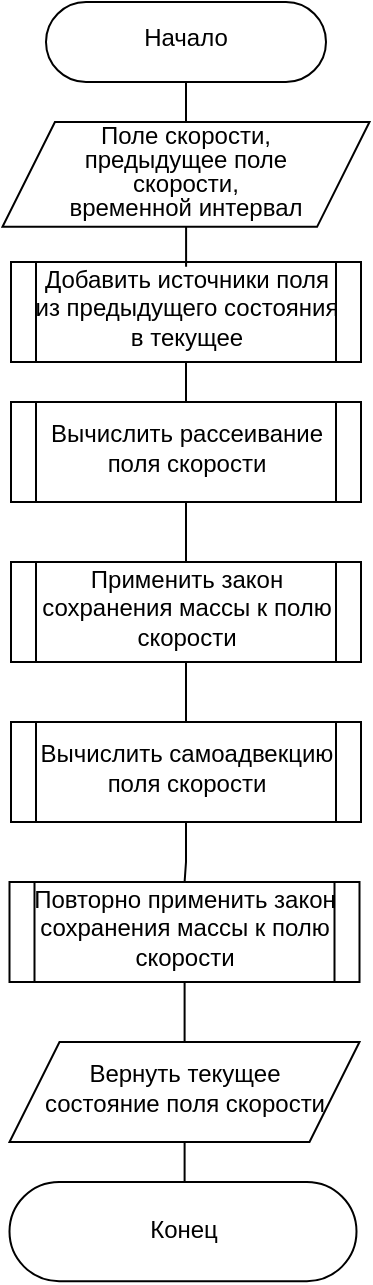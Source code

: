 <mxfile version="24.7.17">
  <diagram id="C5RBs43oDa-KdzZeNtuy" name="Page-1">
    <mxGraphModel dx="1364" dy="843" grid="1" gridSize="10" guides="1" tooltips="1" connect="1" arrows="1" fold="1" page="1" pageScale="1" pageWidth="827" pageHeight="1169" math="0" shadow="0">
      <root>
        <mxCell id="WIyWlLk6GJQsqaUBKTNV-0" />
        <mxCell id="WIyWlLk6GJQsqaUBKTNV-1" parent="WIyWlLk6GJQsqaUBKTNV-0" />
        <mxCell id="cPOIG49AnO2-5qI8auTJ-0" value="" style="edgeStyle=orthogonalEdgeStyle;rounded=0;orthogonalLoop=1;jettySize=auto;html=1;endArrow=none;endFill=0;fontFamily=Helvetica;fontSize=12;" parent="WIyWlLk6GJQsqaUBKTNV-1" source="cPOIG49AnO2-5qI8auTJ-1" target="cPOIG49AnO2-5qI8auTJ-3" edge="1">
          <mxGeometry relative="1" as="geometry" />
        </mxCell>
        <mxCell id="cPOIG49AnO2-5qI8auTJ-1" value="Начало" style="shape=stencil(vZXxboMgEMafhj9dUNwDLG57j9NelRTBIKv27YegWdHq1s3OmJD7Dn/3nZyRsKytoEGSUAk1EvZKkiTHkku7WrHySkp92PkwnmJoGyyMF8+gOeQCfaY1Wp2w4wczIrisUHMzZNkboS92z3CzrFBSWghXsg0yV3kLAy7ts7T3sLH8JYgay6/RoB5NepUk7z/HPj0/Bhw/yG+Indzv7nc/cOg4ftTB7QaOf49lmVXWhptlORSnUqsPebhp5siFKJRQ2oZ+dbVIwuh4bTfTwPDhLRJTulZn/OpydizpJntCgC5WCWOkZ1l9CWMBusTIgqKjgDJ4m22H2CzlPoKet5FWBoaXGlTbtiu4vOo4vm34jo7nhPQPPdN/6fmuU3bTuxgip65Mrp1ZpfGbkfa/hY2qqxtc6UUFp/o/mBM+AQ==);whiteSpace=wrap;html=1;aspect=fixed;fontFamily=Helvetica;fontSize=12;spacingBottom=4;" parent="WIyWlLk6GJQsqaUBKTNV-1" vertex="1">
          <mxGeometry x="354" y="50" width="140" height="40" as="geometry" />
        </mxCell>
        <mxCell id="cPOIG49AnO2-5qI8auTJ-2" value="" style="edgeStyle=orthogonalEdgeStyle;rounded=0;orthogonalLoop=1;jettySize=auto;html=1;entryX=0.5;entryY=0;entryDx=0;entryDy=0;endArrow=none;endFill=0;fontFamily=Helvetica;fontSize=12;" parent="WIyWlLk6GJQsqaUBKTNV-1" source="cPOIG49AnO2-5qI8auTJ-3" target="cPOIG49AnO2-5qI8auTJ-5" edge="1">
          <mxGeometry relative="1" as="geometry">
            <mxPoint x="424" y="180" as="targetPoint" />
          </mxGeometry>
        </mxCell>
        <mxCell id="cPOIG49AnO2-5qI8auTJ-3" value="&lt;p style=&quot;line-height: 1; font-size: 12px;&quot;&gt;Поле скорости, &lt;br style=&quot;font-size: 12px;&quot;&gt;предыдущее поле &lt;br&gt;скорости, &lt;br&gt;временной&amp;nbsp;интервал&lt;/p&gt;" style="shape=stencil(tZRtboQgEIZPw99GYXuAxrb3mMXZShbBAN1tb78jaLvWjzZWjQmZd/CZF0ZgovAVNMh4ZqBGJp4Z5yUEoIG0KgmHLIXXFOZ9DL5BGZJ4AafgqDFlfHD2jFdVhg6hTIVOhTYrXlj2RHPaVxTSGkMQZY0fZO7yBANl6NvsI8G68p+DqCF+jQFdZzKpjL/+HfvwuA8438nvENu739zvduCh43yvxm0GztdjRUHK3M8tiiPI85uz76acNHNSWkurraMwjbEW4yLrnuXFNNAevFGiT9f2gt+rnD5P0+ieoJW5I3zdCP9A/HBxWMFYQ5DaelzYSdJHmxnVmQ5S76zDX1qbrseFqrMTYulRhaimizwKNw==);whiteSpace=wrap;html=1;aspect=fixed;fontFamily=Helvetica;fontSize=12;spacingBottom=4;" parent="WIyWlLk6GJQsqaUBKTNV-1" vertex="1">
          <mxGeometry x="332.25" y="110" width="183.5" height="52.43" as="geometry" />
        </mxCell>
        <mxCell id="cPOIG49AnO2-5qI8auTJ-4" value="" style="edgeStyle=orthogonalEdgeStyle;rounded=0;orthogonalLoop=1;jettySize=auto;html=1;endArrow=none;endFill=0;fontFamily=Helvetica;fontSize=12;" parent="WIyWlLk6GJQsqaUBKTNV-1" source="cPOIG49AnO2-5qI8auTJ-5" target="cPOIG49AnO2-5qI8auTJ-7" edge="1">
          <mxGeometry relative="1" as="geometry" />
        </mxCell>
        <mxCell id="cPOIG49AnO2-5qI8auTJ-5" value="Добавить источники поля из предыдущего состояния в текущее" style="shape=stencil(tVVRboQgED0Nvw1Ce4DGtvdg2Wkli0CA7ra37wiSrFHcdqvGxMx78uYN4yDhbeiEA8KoET0Q/kIYcx6ctxJCwACZLsOPNIeXHDYlFsGBjBk8C6/EQUNmQvT2BBd1jKOEMh14FQeWvxL6jO8MN2+lNQZFlDVhwlzxKCaUwbX0K4uN6b8nkUP9HiL40WRGCXv7vezD0z7CzU5+p7LF/eZ+txOeOm72atxmws39srxFpPZx8/Yg5OnD209zXDTzrrSWVluPYX6mXIRxOl7rxTgxDN6MKLQfxnZ9nG6Mfi0x4rPcCa0UjKVaDzd2Ip8m95fb2zNcNXWx3mXpoqCVqSus70nFBP+/C/4XG8utKVx1h9OyWYsSmn8fCfgB);whiteSpace=wrap;html=1;aspect=fixed;fontFamily=Helvetica;fontSize=12;spacingBottom=4;rounded=0;shadow=0;sketch=0;spacingLeft=10;spacingRight=10;" parent="WIyWlLk6GJQsqaUBKTNV-1" vertex="1">
          <mxGeometry x="336.5" y="180" width="175" height="50" as="geometry" />
        </mxCell>
        <mxCell id="2L6VOudnbuny_6zwxmm7-2" value="" style="edgeStyle=orthogonalEdgeStyle;rounded=0;orthogonalLoop=1;jettySize=auto;html=1;endArrow=none;endFill=0;fontSize=12;" parent="WIyWlLk6GJQsqaUBKTNV-1" source="cPOIG49AnO2-5qI8auTJ-7" target="2L6VOudnbuny_6zwxmm7-1" edge="1">
          <mxGeometry relative="1" as="geometry" />
        </mxCell>
        <mxCell id="cPOIG49AnO2-5qI8auTJ-7" value="Вычислить рассеивание поля скорости" style="shape=stencil(tVVRboQgED0Nvw1Ce4DGtvdg2Wkli0CA7ra37wiSrFHcdqvGxMx78uYN4yDhbeiEA8KoET0Q/kIYcx6ctxJCwACZLsOPNIeXHDYlFsGBjBk8C6/EQUNmQvT2BBd1jKOEMh14FQeWvxL6jO8MN2+lNQZFlDVhwlzxKCaUwbX0K4uN6b8nkUP9HiL40WRGCXv7vezD0z7CzU5+p7LF/eZ+txOeOm72atxmws39srxFpPZx8/Yg5OnD209zXDTzrrSWVluPYX6mXIRxOl7rxTgxDN6MKLQfxnZ9nG6Mfi0x4rPcCa0UjKVaDzd2Ip8m95fb2zNcNXWx3mXpoqCVqSus70nFBP+/C/4XG8utKVx1h9OyWYsSmn8fCfgB);whiteSpace=wrap;html=1;aspect=fixed;fontFamily=Helvetica;fontSize=12;spacingBottom=4;rounded=0;shadow=0;sketch=0;spacingLeft=10;spacingRight=10;" parent="WIyWlLk6GJQsqaUBKTNV-1" vertex="1">
          <mxGeometry x="336.5" y="250" width="175" height="50" as="geometry" />
        </mxCell>
        <mxCell id="2L6VOudnbuny_6zwxmm7-5" value="" style="edgeStyle=orthogonalEdgeStyle;rounded=0;orthogonalLoop=1;jettySize=auto;html=1;endArrow=none;endFill=0;fontSize=12;" parent="WIyWlLk6GJQsqaUBKTNV-1" source="cPOIG49AnO2-5qI8auTJ-9" target="2L6VOudnbuny_6zwxmm7-4" edge="1">
          <mxGeometry relative="1" as="geometry" />
        </mxCell>
        <mxCell id="cPOIG49AnO2-5qI8auTJ-9" value="Вычислить самоадвекцию поля скорости" style="shape=stencil(tVVRboQgED0Nvw1Ce4DGtvdg2Wkli0CA7ra37wiSrFHcdqvGxMx78uYN4yDhbeiEA8KoET0Q/kIYcx6ctxJCwACZLsOPNIeXHDYlFsGBjBk8C6/EQUNmQvT2BBd1jKOEMh14FQeWvxL6jO8MN2+lNQZFlDVhwlzxKCaUwbX0K4uN6b8nkUP9HiL40WRGCXv7vezD0z7CzU5+p7LF/eZ+txOeOm72atxmws39srxFpPZx8/Yg5OnD209zXDTzrrSWVluPYX6mXIRxOl7rxTgxDN6MKLQfxnZ9nG6Mfi0x4rPcCa0UjKVaDzd2Ip8m95fb2zNcNXWx3mXpoqCVqSus70nFBP+/C/4XG8utKVx1h9OyWYsSmn8fCfgB);whiteSpace=wrap;html=1;aspect=fixed;fontFamily=Helvetica;fontSize=12;spacingBottom=4;rounded=0;shadow=0;sketch=0;spacingLeft=10;spacingRight=10;" parent="WIyWlLk6GJQsqaUBKTNV-1" vertex="1">
          <mxGeometry x="336.5" y="410" width="175" height="50" as="geometry" />
        </mxCell>
        <mxCell id="cPOIG49AnO2-5qI8auTJ-10" value="&lt;p style=&quot;line-height: 1; font-size: 12px;&quot;&gt;Конец&lt;/p&gt;" style="shape=stencil(vZVhboMwDIVPk59MgbADTGy7h0tdiBoSFLJCb7+QgNZAYesGQwj07PD5mRhBWNaUUCNJqIQKCXslSYLyaK82VHqdUi9bL+NRQ1NjbnzwAprDQaDPNEarM7b8aAYElyVqbvoseyP0xa7pT5blSkoL4Uo2QeYmb2HApX2Wdh42lL8Gqrb8Cg3qwaSPkuT959in533A8U5+Q+zofnO/24FDx/FeG7cZOP49lmU2sjTcLDtAfi60+rBf2j0zJy5EroTSVvq7q0USRodjvZka+g9vlhjTlbrgV5eTbUlX2SMCdL5IGJSeZPU11AJ0gZEFRScBRfA2mxaxnoe7CDreRFoZ6F9qUG3druDypuP4vuEHOp4S0j/0TP+l54d22U3vbIhcdGFy7cwqjd+MtP8trFRdXOBKzyq4qP9/ucAn);whiteSpace=wrap;html=1;aspect=fixed;fontFamily=Helvetica;fontSize=12;spacingBottom=4;" parent="WIyWlLk6GJQsqaUBKTNV-1" vertex="1">
          <mxGeometry x="335.75" y="640" width="173.5" height="49.57" as="geometry" />
        </mxCell>
        <mxCell id="gq-UB1u6PK6qnF_FoHZt-2" value="" style="edgeStyle=orthogonalEdgeStyle;rounded=0;orthogonalLoop=1;jettySize=auto;html=1;endArrow=none;endFill=0;fontFamily=Helvetica;fontSize=12;" parent="WIyWlLk6GJQsqaUBKTNV-1" source="gq-UB1u6PK6qnF_FoHZt-0" target="cPOIG49AnO2-5qI8auTJ-10" edge="1">
          <mxGeometry relative="1" as="geometry" />
        </mxCell>
        <mxCell id="gq-UB1u6PK6qnF_FoHZt-0" value="&lt;font style=&quot;font-size: 12px;&quot;&gt;Вернуть текущее &lt;br&gt;состояние поля скорости&lt;/font&gt;" style="shape=stencil(tZRtboQgEIZPw99GYXuAxrb3mMXZShbBAN1tb78jaLvWjzZWjQmZd/CZF0ZgovAVNMh4ZqBGJp4Z5yUEoIG0KgmHLIXXFOZ9DL5BGZJ4AafgqDFlfHD2jFdVhg6hTIVOhTYrXlj2RHPaVxTSGkMQZY0fZO7yBANl6NvsI8G68p+DqCF+jQFdZzKpjL/+HfvwuA8438nvENu739zvduCh43yvxm0GztdjRUHK3M8tiiPI85uz76acNHNSWkurraMwjbEW4yLrnuXFNNAevFGiT9f2gt+rnD5P0+ieoJW5I3zdCP9A/HBxWMFYQ5DaelzYSdJHmxnVmQ5S76zDX1qbrseFqrMTYulRhaimizwKNw==);whiteSpace=wrap;html=1;aspect=fixed;fontFamily=Helvetica;fontSize=12;spacingBottom=4;" parent="WIyWlLk6GJQsqaUBKTNV-1" vertex="1">
          <mxGeometry x="335.75" y="570" width="175" height="50" as="geometry" />
        </mxCell>
        <mxCell id="2L6VOudnbuny_6zwxmm7-3" value="" style="edgeStyle=orthogonalEdgeStyle;rounded=0;orthogonalLoop=1;jettySize=auto;html=1;endArrow=none;endFill=0;fontSize=12;" parent="WIyWlLk6GJQsqaUBKTNV-1" source="2L6VOudnbuny_6zwxmm7-1" target="cPOIG49AnO2-5qI8auTJ-9" edge="1">
          <mxGeometry relative="1" as="geometry" />
        </mxCell>
        <mxCell id="2L6VOudnbuny_6zwxmm7-1" value="&lt;font style=&quot;font-size: 12px;&quot;&gt;Применить закон сохранения массы к полю скорости&lt;/font&gt;" style="shape=stencil(tVVRboQgED0Nvw1Ce4DGtvdg2Wkli0CA7ra37wiSrFHcdqvGxMx78uYN4yDhbeiEA8KoET0Q/kIYcx6ctxJCwACZLsOPNIeXHDYlFsGBjBk8C6/EQUNmQvT2BBd1jKOEMh14FQeWvxL6jO8MN2+lNQZFlDVhwlzxKCaUwbX0K4uN6b8nkUP9HiL40WRGCXv7vezD0z7CzU5+p7LF/eZ+txOeOm72atxmws39srxFpPZx8/Yg5OnD209zXDTzrrSWVluPYX6mXIRxOl7rxTgxDN6MKLQfxnZ9nG6Mfi0x4rPcCa0UjKVaDzd2Ip8m95fb2zNcNXWx3mXpoqCVqSus70nFBP+/C/4XG8utKVx1h9OyWYsSmn8fCfgB);whiteSpace=wrap;html=1;aspect=fixed;fontFamily=Helvetica;fontSize=12;spacingBottom=4;rounded=0;shadow=0;sketch=0;spacingLeft=10;spacingRight=10;" parent="WIyWlLk6GJQsqaUBKTNV-1" vertex="1">
          <mxGeometry x="336.5" y="330" width="175" height="50" as="geometry" />
        </mxCell>
        <mxCell id="2L6VOudnbuny_6zwxmm7-7" value="" style="edgeStyle=orthogonalEdgeStyle;rounded=0;orthogonalLoop=1;jettySize=auto;html=1;endArrow=none;endFill=0;" parent="WIyWlLk6GJQsqaUBKTNV-1" source="2L6VOudnbuny_6zwxmm7-4" target="gq-UB1u6PK6qnF_FoHZt-0" edge="1">
          <mxGeometry relative="1" as="geometry" />
        </mxCell>
        <mxCell id="2L6VOudnbuny_6zwxmm7-4" value="&lt;span style=&quot;font-family: Helvetica;&quot;&gt;Повторно применить закон сохранения массы к полю скорости&lt;/span&gt;" style="shape=stencil(tVVRboQgED0Nvw1Ce4DGtvdg2Wkli0CA7ra37wiSrFHcdqvGxMx78uYN4yDhbeiEA8KoET0Q/kIYcx6ctxJCwACZLsOPNIeXHDYlFsGBjBk8C6/EQUNmQvT2BBd1jKOEMh14FQeWvxL6jO8MN2+lNQZFlDVhwlzxKCaUwbX0K4uN6b8nkUP9HiL40WRGCXv7vezD0z7CzU5+p7LF/eZ+txOeOm72atxmws39srxFpPZx8/Yg5OnD209zXDTzrrSWVluPYX6mXIRxOl7rxTgxDN6MKLQfxnZ9nG6Mfi0x4rPcCa0UjKVaDzd2Ip8m95fb2zNcNXWx3mXpoqCVqSus70nFBP+/C/4XG8utKVx1h9OyWYsSmn8fCfgB);whiteSpace=wrap;html=1;aspect=fixed;fontFamily=Times New Roman;fontSize=12;spacingBottom=4;rounded=0;shadow=0;sketch=0;spacingLeft=10;spacingRight=10;" parent="WIyWlLk6GJQsqaUBKTNV-1" vertex="1">
          <mxGeometry x="335.75" y="490" width="175" height="50" as="geometry" />
        </mxCell>
      </root>
    </mxGraphModel>
  </diagram>
</mxfile>

